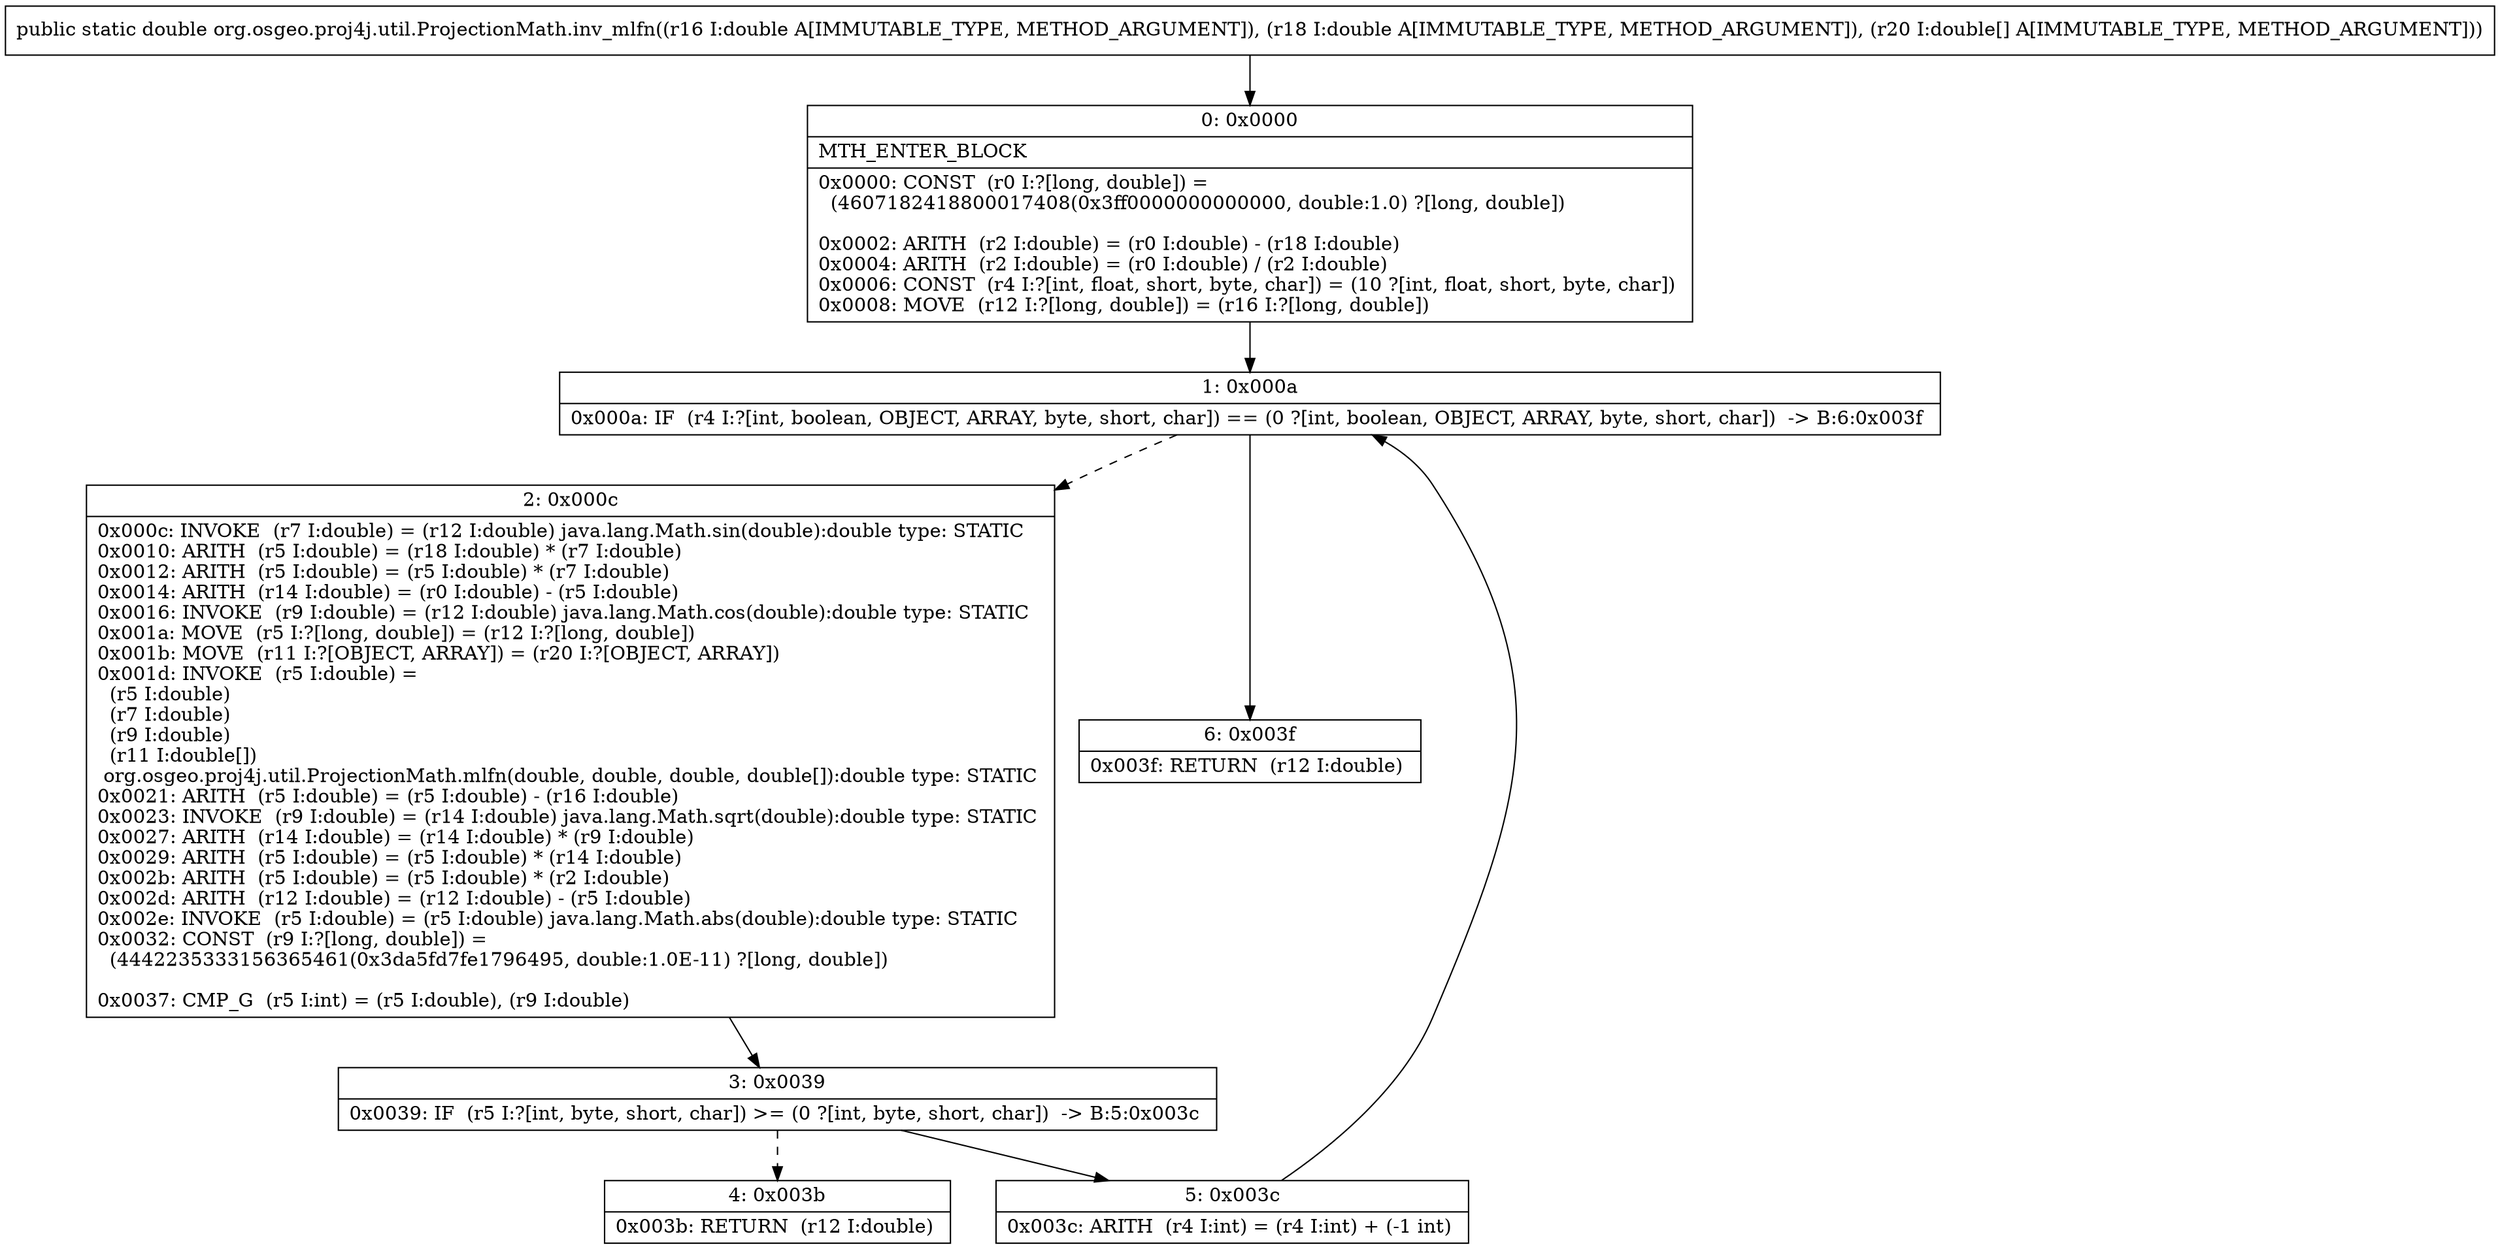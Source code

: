 digraph "CFG fororg.osgeo.proj4j.util.ProjectionMath.inv_mlfn(DD[D)D" {
Node_0 [shape=record,label="{0\:\ 0x0000|MTH_ENTER_BLOCK\l|0x0000: CONST  (r0 I:?[long, double]) = \l  (4607182418800017408(0x3ff0000000000000, double:1.0) ?[long, double])\l \l0x0002: ARITH  (r2 I:double) = (r0 I:double) \- (r18 I:double) \l0x0004: ARITH  (r2 I:double) = (r0 I:double) \/ (r2 I:double) \l0x0006: CONST  (r4 I:?[int, float, short, byte, char]) = (10 ?[int, float, short, byte, char]) \l0x0008: MOVE  (r12 I:?[long, double]) = (r16 I:?[long, double]) \l}"];
Node_1 [shape=record,label="{1\:\ 0x000a|0x000a: IF  (r4 I:?[int, boolean, OBJECT, ARRAY, byte, short, char]) == (0 ?[int, boolean, OBJECT, ARRAY, byte, short, char])  \-\> B:6:0x003f \l}"];
Node_2 [shape=record,label="{2\:\ 0x000c|0x000c: INVOKE  (r7 I:double) = (r12 I:double) java.lang.Math.sin(double):double type: STATIC \l0x0010: ARITH  (r5 I:double) = (r18 I:double) * (r7 I:double) \l0x0012: ARITH  (r5 I:double) = (r5 I:double) * (r7 I:double) \l0x0014: ARITH  (r14 I:double) = (r0 I:double) \- (r5 I:double) \l0x0016: INVOKE  (r9 I:double) = (r12 I:double) java.lang.Math.cos(double):double type: STATIC \l0x001a: MOVE  (r5 I:?[long, double]) = (r12 I:?[long, double]) \l0x001b: MOVE  (r11 I:?[OBJECT, ARRAY]) = (r20 I:?[OBJECT, ARRAY]) \l0x001d: INVOKE  (r5 I:double) = \l  (r5 I:double)\l  (r7 I:double)\l  (r9 I:double)\l  (r11 I:double[])\l org.osgeo.proj4j.util.ProjectionMath.mlfn(double, double, double, double[]):double type: STATIC \l0x0021: ARITH  (r5 I:double) = (r5 I:double) \- (r16 I:double) \l0x0023: INVOKE  (r9 I:double) = (r14 I:double) java.lang.Math.sqrt(double):double type: STATIC \l0x0027: ARITH  (r14 I:double) = (r14 I:double) * (r9 I:double) \l0x0029: ARITH  (r5 I:double) = (r5 I:double) * (r14 I:double) \l0x002b: ARITH  (r5 I:double) = (r5 I:double) * (r2 I:double) \l0x002d: ARITH  (r12 I:double) = (r12 I:double) \- (r5 I:double) \l0x002e: INVOKE  (r5 I:double) = (r5 I:double) java.lang.Math.abs(double):double type: STATIC \l0x0032: CONST  (r9 I:?[long, double]) = \l  (4442235333156365461(0x3da5fd7fe1796495, double:1.0E\-11) ?[long, double])\l \l0x0037: CMP_G  (r5 I:int) = (r5 I:double), (r9 I:double) \l}"];
Node_3 [shape=record,label="{3\:\ 0x0039|0x0039: IF  (r5 I:?[int, byte, short, char]) \>= (0 ?[int, byte, short, char])  \-\> B:5:0x003c \l}"];
Node_4 [shape=record,label="{4\:\ 0x003b|0x003b: RETURN  (r12 I:double) \l}"];
Node_5 [shape=record,label="{5\:\ 0x003c|0x003c: ARITH  (r4 I:int) = (r4 I:int) + (\-1 int) \l}"];
Node_6 [shape=record,label="{6\:\ 0x003f|0x003f: RETURN  (r12 I:double) \l}"];
MethodNode[shape=record,label="{public static double org.osgeo.proj4j.util.ProjectionMath.inv_mlfn((r16 I:double A[IMMUTABLE_TYPE, METHOD_ARGUMENT]), (r18 I:double A[IMMUTABLE_TYPE, METHOD_ARGUMENT]), (r20 I:double[] A[IMMUTABLE_TYPE, METHOD_ARGUMENT])) }"];
MethodNode -> Node_0;
Node_0 -> Node_1;
Node_1 -> Node_2[style=dashed];
Node_1 -> Node_6;
Node_2 -> Node_3;
Node_3 -> Node_4[style=dashed];
Node_3 -> Node_5;
Node_5 -> Node_1;
}

